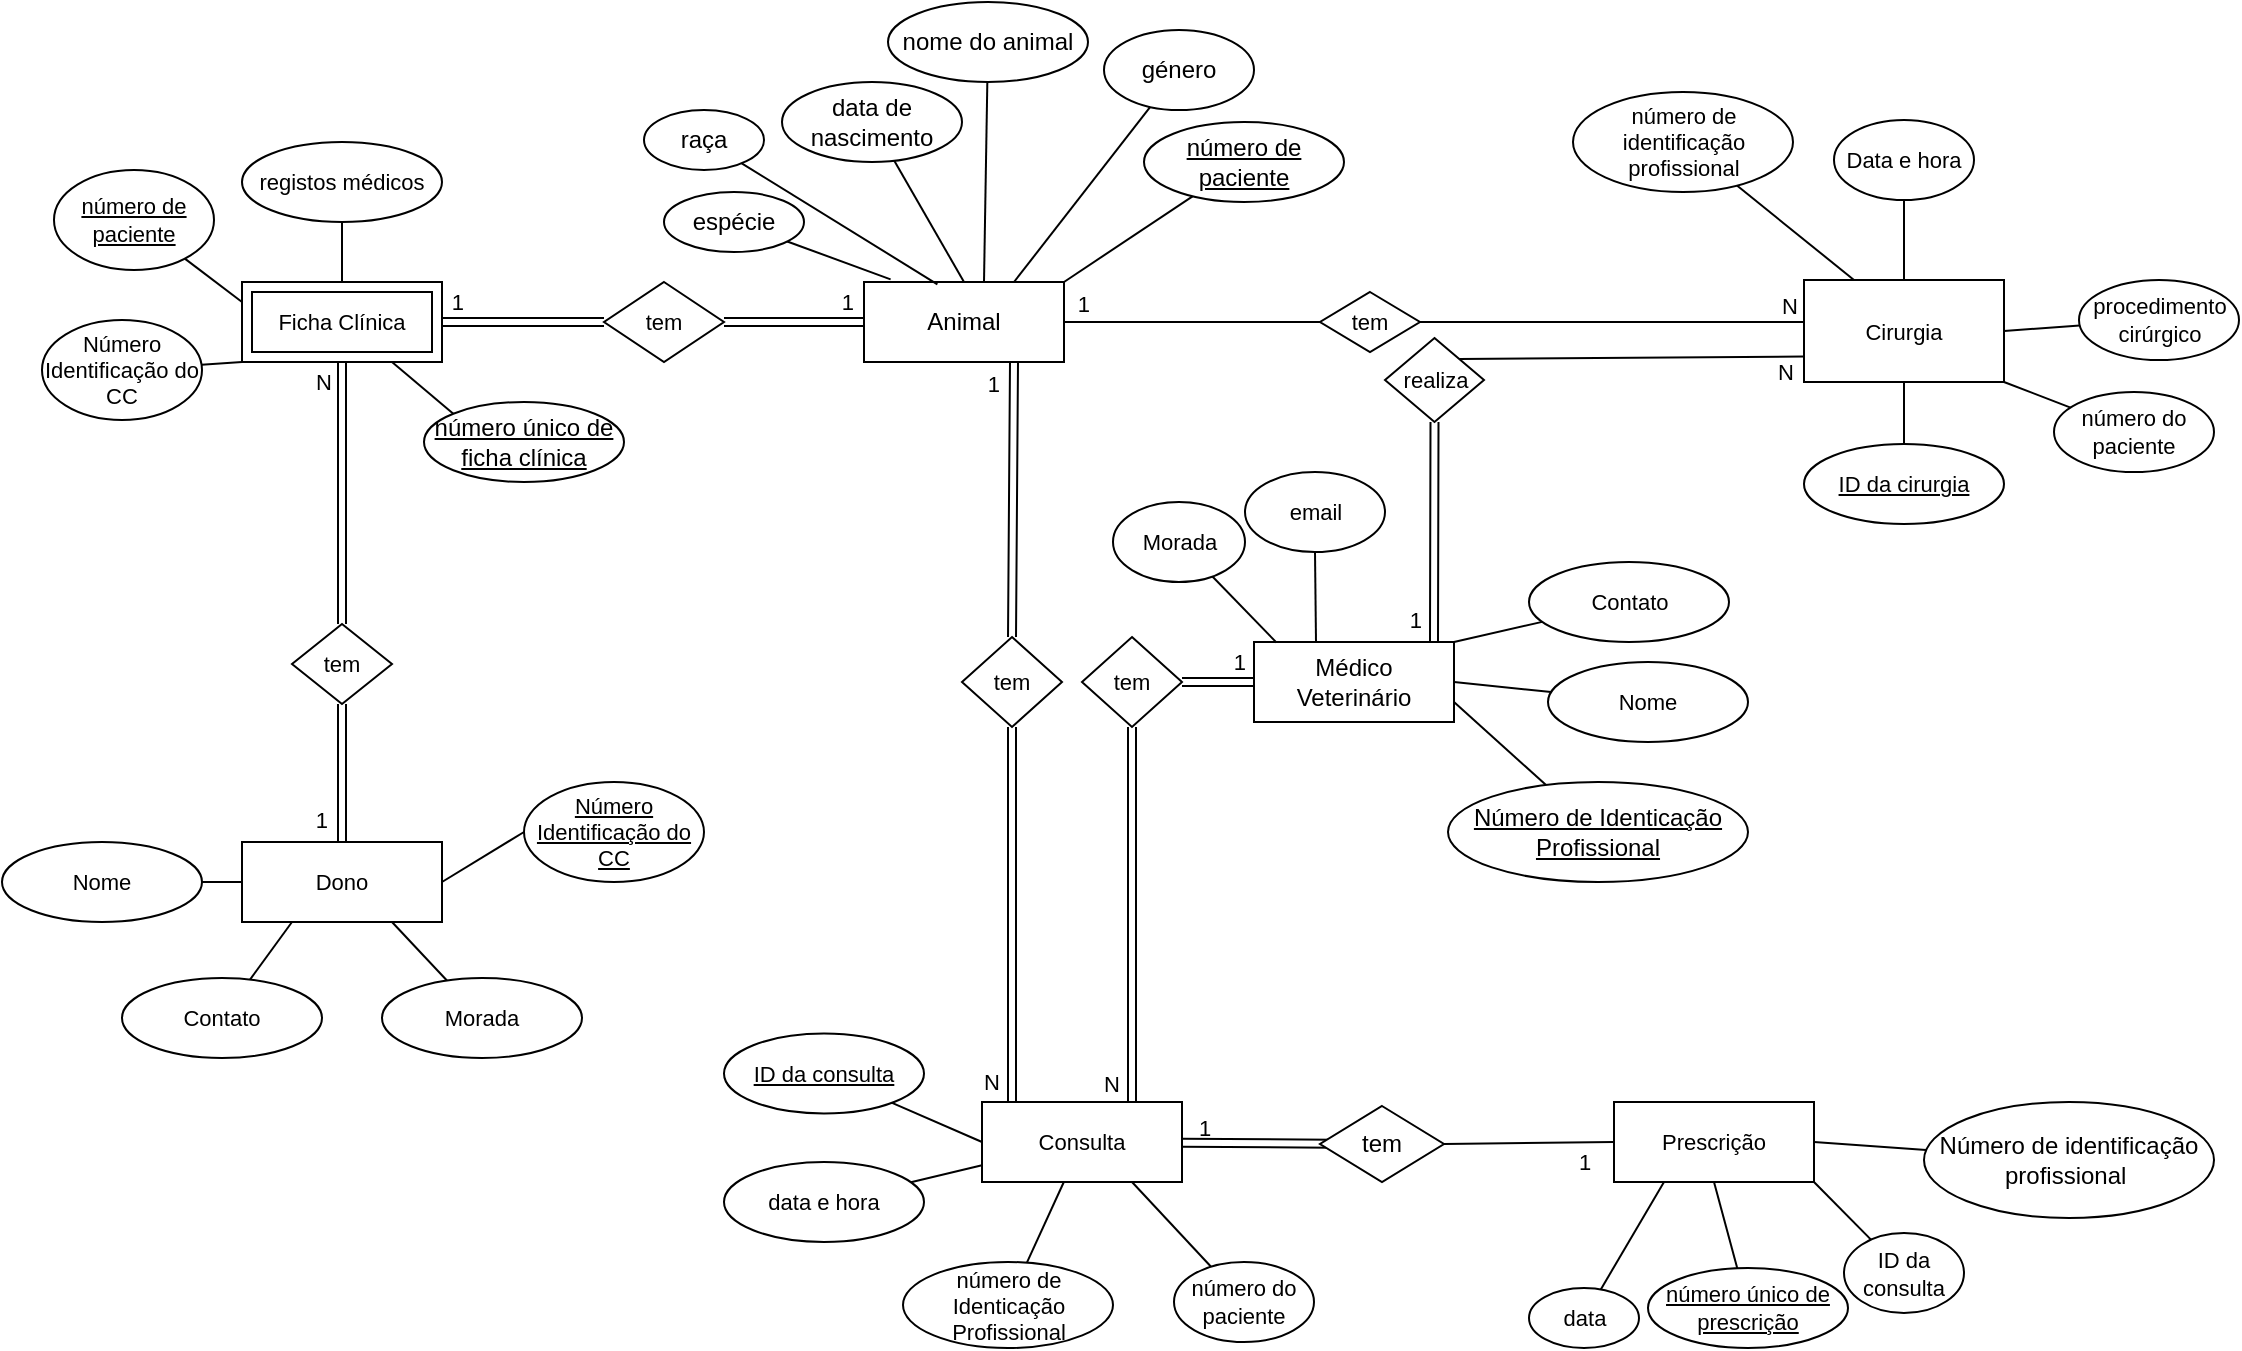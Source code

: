 <mxfile version="21.2.1" type="device" pages="2">
  <diagram name="Page-1" id="ge80NNoV6PoxIQlX4A45">
    <mxGraphModel dx="1972" dy="748" grid="1" gridSize="10" guides="1" tooltips="1" connect="1" arrows="1" fold="1" page="1" pageScale="1" pageWidth="850" pageHeight="1100" math="0" shadow="0">
      <root>
        <mxCell id="0" />
        <mxCell id="1" parent="0" />
        <mxCell id="FidjuhQmROle2Qf061Uu-1" value="Animal" style="whiteSpace=wrap;html=1;align=center;" parent="1" vertex="1">
          <mxGeometry x="250" y="400" width="100" height="40" as="geometry" />
        </mxCell>
        <mxCell id="FidjuhQmROle2Qf061Uu-16" style="edgeStyle=none;shape=connector;rounded=0;orthogonalLoop=1;jettySize=auto;html=1;entryX=0.367;entryY=0.029;entryDx=0;entryDy=0;labelBackgroundColor=default;strokeColor=default;fontFamily=Helvetica;fontSize=11;fontColor=default;endArrow=none;entryPerimeter=0;" parent="1" source="FidjuhQmROle2Qf061Uu-3" target="FidjuhQmROle2Qf061Uu-1" edge="1">
          <mxGeometry relative="1" as="geometry" />
        </mxCell>
        <mxCell id="FidjuhQmROle2Qf061Uu-3" value="raça" style="ellipse;whiteSpace=wrap;html=1;align=center;" parent="1" vertex="1">
          <mxGeometry x="140" y="314" width="60" height="30" as="geometry" />
        </mxCell>
        <mxCell id="FidjuhQmROle2Qf061Uu-17" style="edgeStyle=none;shape=connector;rounded=0;orthogonalLoop=1;jettySize=auto;html=1;entryX=0.5;entryY=0;entryDx=0;entryDy=0;labelBackgroundColor=default;strokeColor=default;fontFamily=Helvetica;fontSize=11;fontColor=default;endArrow=none;" parent="1" source="FidjuhQmROle2Qf061Uu-4" target="FidjuhQmROle2Qf061Uu-1" edge="1">
          <mxGeometry relative="1" as="geometry" />
        </mxCell>
        <mxCell id="FidjuhQmROle2Qf061Uu-4" value="data de nascimento" style="ellipse;whiteSpace=wrap;html=1;align=center;" parent="1" vertex="1">
          <mxGeometry x="209" y="300" width="90" height="40" as="geometry" />
        </mxCell>
        <mxCell id="FidjuhQmROle2Qf061Uu-18" style="edgeStyle=none;shape=connector;rounded=0;orthogonalLoop=1;jettySize=auto;html=1;labelBackgroundColor=default;strokeColor=default;fontFamily=Helvetica;fontSize=11;fontColor=default;endArrow=none;" parent="1" source="FidjuhQmROle2Qf061Uu-5" edge="1">
          <mxGeometry relative="1" as="geometry">
            <mxPoint x="310" y="400" as="targetPoint" />
          </mxGeometry>
        </mxCell>
        <mxCell id="FidjuhQmROle2Qf061Uu-5" value="nome do animal" style="ellipse;whiteSpace=wrap;html=1;align=center;" parent="1" vertex="1">
          <mxGeometry x="262" y="260" width="100" height="40" as="geometry" />
        </mxCell>
        <mxCell id="FidjuhQmROle2Qf061Uu-19" style="edgeStyle=none;shape=connector;rounded=0;orthogonalLoop=1;jettySize=auto;html=1;entryX=0.75;entryY=0;entryDx=0;entryDy=0;labelBackgroundColor=default;strokeColor=default;fontFamily=Helvetica;fontSize=11;fontColor=default;endArrow=none;" parent="1" source="FidjuhQmROle2Qf061Uu-6" target="FidjuhQmROle2Qf061Uu-1" edge="1">
          <mxGeometry relative="1" as="geometry" />
        </mxCell>
        <mxCell id="FidjuhQmROle2Qf061Uu-6" value="género" style="ellipse;whiteSpace=wrap;html=1;align=center;" parent="1" vertex="1">
          <mxGeometry x="370" y="274" width="75" height="40" as="geometry" />
        </mxCell>
        <mxCell id="FidjuhQmROle2Qf061Uu-20" style="edgeStyle=none;shape=connector;rounded=0;orthogonalLoop=1;jettySize=auto;html=1;entryX=1;entryY=0;entryDx=0;entryDy=0;labelBackgroundColor=default;strokeColor=default;fontFamily=Helvetica;fontSize=11;fontColor=default;endArrow=none;" parent="1" source="FidjuhQmROle2Qf061Uu-12" target="FidjuhQmROle2Qf061Uu-1" edge="1">
          <mxGeometry relative="1" as="geometry" />
        </mxCell>
        <mxCell id="FidjuhQmROle2Qf061Uu-12" value="número de paciente" style="ellipse;whiteSpace=wrap;html=1;align=center;fontStyle=4;" parent="1" vertex="1">
          <mxGeometry x="390" y="320" width="100" height="40" as="geometry" />
        </mxCell>
        <mxCell id="FidjuhQmROle2Qf061Uu-15" style="edgeStyle=none;shape=connector;rounded=0;orthogonalLoop=1;jettySize=auto;html=1;entryX=0.133;entryY=-0.033;entryDx=0;entryDy=0;labelBackgroundColor=default;strokeColor=default;fontFamily=Helvetica;fontSize=11;fontColor=default;endArrow=none;entryPerimeter=0;" parent="1" source="FidjuhQmROle2Qf061Uu-13" target="FidjuhQmROle2Qf061Uu-1" edge="1">
          <mxGeometry relative="1" as="geometry" />
        </mxCell>
        <mxCell id="FidjuhQmROle2Qf061Uu-13" value="espécie" style="ellipse;whiteSpace=wrap;html=1;align=center;" parent="1" vertex="1">
          <mxGeometry x="150" y="355" width="70" height="30" as="geometry" />
        </mxCell>
        <mxCell id="FidjuhQmROle2Qf061Uu-45" style="edgeStyle=none;shape=connector;rounded=0;orthogonalLoop=1;jettySize=auto;html=1;entryX=0;entryY=0.5;entryDx=0;entryDy=0;labelBackgroundColor=default;strokeColor=default;fontFamily=Helvetica;fontSize=11;fontColor=default;endArrow=none;exitX=1;exitY=0.5;exitDx=0;exitDy=0;" parent="1" source="FidjuhQmROle2Qf061Uu-37" target="FidjuhQmROle2Qf061Uu-44" edge="1">
          <mxGeometry relative="1" as="geometry">
            <mxPoint x="57" y="700" as="targetPoint" />
          </mxGeometry>
        </mxCell>
        <mxCell id="FidjuhQmROle2Qf061Uu-52" value="" style="edgeStyle=none;shape=connector;rounded=0;orthogonalLoop=1;jettySize=auto;html=1;labelBackgroundColor=default;strokeColor=default;fontFamily=Helvetica;fontSize=11;fontColor=default;endArrow=none;" parent="1" source="FidjuhQmROle2Qf061Uu-37" target="FidjuhQmROle2Qf061Uu-48" edge="1">
          <mxGeometry relative="1" as="geometry" />
        </mxCell>
        <mxCell id="FidjuhQmROle2Qf061Uu-37" value="Dono" style="whiteSpace=wrap;html=1;align=center;fontFamily=Helvetica;fontSize=11;fontColor=default;" parent="1" vertex="1">
          <mxGeometry x="-61" y="680" width="100" height="40" as="geometry" />
        </mxCell>
        <mxCell id="FidjuhQmROle2Qf061Uu-44" value="Número Identificação do CC" style="ellipse;whiteSpace=wrap;html=1;align=center;fontStyle=4;fontFamily=Helvetica;fontSize=11;fontColor=default;" parent="1" vertex="1">
          <mxGeometry x="80" y="650" width="90" height="50" as="geometry" />
        </mxCell>
        <mxCell id="FidjuhQmROle2Qf061Uu-50" style="edgeStyle=none;shape=connector;rounded=0;orthogonalLoop=1;jettySize=auto;html=1;entryX=0.75;entryY=1;entryDx=0;entryDy=0;labelBackgroundColor=default;strokeColor=default;fontFamily=Helvetica;fontSize=11;fontColor=default;endArrow=none;" parent="1" source="FidjuhQmROle2Qf061Uu-46" target="FidjuhQmROle2Qf061Uu-37" edge="1">
          <mxGeometry relative="1" as="geometry" />
        </mxCell>
        <mxCell id="FidjuhQmROle2Qf061Uu-46" value="Morada" style="ellipse;whiteSpace=wrap;html=1;align=center;fontFamily=Helvetica;fontSize=11;fontColor=default;" parent="1" vertex="1">
          <mxGeometry x="9" y="748" width="100" height="40" as="geometry" />
        </mxCell>
        <mxCell id="FidjuhQmROle2Qf061Uu-49" style="edgeStyle=none;shape=connector;rounded=0;orthogonalLoop=1;jettySize=auto;html=1;entryX=0.25;entryY=1;entryDx=0;entryDy=0;labelBackgroundColor=default;strokeColor=default;fontFamily=Helvetica;fontSize=11;fontColor=default;endArrow=none;" parent="1" source="FidjuhQmROle2Qf061Uu-47" target="FidjuhQmROle2Qf061Uu-37" edge="1">
          <mxGeometry relative="1" as="geometry" />
        </mxCell>
        <mxCell id="FidjuhQmROle2Qf061Uu-47" value="Contato" style="ellipse;whiteSpace=wrap;html=1;align=center;fontFamily=Helvetica;fontSize=11;fontColor=default;" parent="1" vertex="1">
          <mxGeometry x="-121" y="748" width="100" height="40" as="geometry" />
        </mxCell>
        <mxCell id="FidjuhQmROle2Qf061Uu-51" style="edgeStyle=none;shape=connector;rounded=0;orthogonalLoop=1;jettySize=auto;html=1;labelBackgroundColor=default;strokeColor=default;fontFamily=Helvetica;fontSize=11;fontColor=default;endArrow=none;entryX=0;entryY=0.5;entryDx=0;entryDy=0;" parent="1" source="FidjuhQmROle2Qf061Uu-48" target="FidjuhQmROle2Qf061Uu-37" edge="1">
          <mxGeometry relative="1" as="geometry">
            <mxPoint x="-61" y="700" as="targetPoint" />
          </mxGeometry>
        </mxCell>
        <mxCell id="FidjuhQmROle2Qf061Uu-48" value="Nome" style="ellipse;whiteSpace=wrap;html=1;align=center;fontFamily=Helvetica;fontSize=11;fontColor=default;" parent="1" vertex="1">
          <mxGeometry x="-181" y="680" width="100" height="40" as="geometry" />
        </mxCell>
        <mxCell id="FidjuhQmROle2Qf061Uu-55" style="edgeStyle=none;shape=connector;rounded=0;orthogonalLoop=1;jettySize=auto;html=1;labelBackgroundColor=default;strokeColor=default;fontFamily=Helvetica;fontSize=11;fontColor=default;endArrow=none;entryX=0;entryY=0.25;entryDx=0;entryDy=0;" parent="1" source="FidjuhQmROle2Qf061Uu-54" target="FidjuhQmROle2Qf061Uu-64" edge="1">
          <mxGeometry relative="1" as="geometry">
            <mxPoint x="-63" y="408" as="targetPoint" />
          </mxGeometry>
        </mxCell>
        <mxCell id="FidjuhQmROle2Qf061Uu-54" value="número de paciente" style="ellipse;whiteSpace=wrap;html=1;align=center;fontStyle=4;fontFamily=Helvetica;fontSize=11;fontColor=default;" parent="1" vertex="1">
          <mxGeometry x="-155" y="344" width="80" height="50" as="geometry" />
        </mxCell>
        <mxCell id="FidjuhQmROle2Qf061Uu-63" style="edgeStyle=none;shape=connector;rounded=0;orthogonalLoop=1;jettySize=auto;html=1;entryX=0.5;entryY=0;entryDx=0;entryDy=0;labelBackgroundColor=default;strokeColor=default;fontFamily=Helvetica;fontSize=11;fontColor=default;endArrow=none;" parent="1" source="FidjuhQmROle2Qf061Uu-62" edge="1">
          <mxGeometry relative="1" as="geometry">
            <mxPoint x="-11" y="400" as="targetPoint" />
          </mxGeometry>
        </mxCell>
        <mxCell id="FidjuhQmROle2Qf061Uu-62" value="registos médicos" style="ellipse;whiteSpace=wrap;html=1;align=center;fontFamily=Helvetica;fontSize=11;fontColor=default;" parent="1" vertex="1">
          <mxGeometry x="-61" y="330" width="100" height="40" as="geometry" />
        </mxCell>
        <mxCell id="FidjuhQmROle2Qf061Uu-64" value="Ficha Clínica" style="shape=ext;margin=3;double=1;whiteSpace=wrap;html=1;align=center;fontFamily=Helvetica;fontSize=11;fontColor=default;" parent="1" vertex="1">
          <mxGeometry x="-61" y="400" width="100" height="40" as="geometry" />
        </mxCell>
        <mxCell id="FidjuhQmROle2Qf061Uu-67" style="edgeStyle=none;shape=connector;rounded=0;orthogonalLoop=1;jettySize=auto;html=1;entryX=0;entryY=1;entryDx=0;entryDy=0;labelBackgroundColor=default;strokeColor=default;fontFamily=Helvetica;fontSize=11;fontColor=default;endArrow=none;" parent="1" source="FidjuhQmROle2Qf061Uu-66" target="FidjuhQmROle2Qf061Uu-64" edge="1">
          <mxGeometry relative="1" as="geometry" />
        </mxCell>
        <mxCell id="FidjuhQmROle2Qf061Uu-66" value="Número Identificação do CC" style="ellipse;whiteSpace=wrap;html=1;align=center;fontFamily=Helvetica;fontSize=11;fontColor=default;" parent="1" vertex="1">
          <mxGeometry x="-161" y="419" width="80" height="50" as="geometry" />
        </mxCell>
        <mxCell id="IPbYQr8HQ4EOVnetabS6-1" value="Médico Veterinário" style="whiteSpace=wrap;html=1;align=center;" parent="1" vertex="1">
          <mxGeometry x="445" y="580" width="100" height="40" as="geometry" />
        </mxCell>
        <mxCell id="IPbYQr8HQ4EOVnetabS6-5" style="edgeStyle=none;shape=connector;rounded=0;orthogonalLoop=1;jettySize=auto;html=1;entryX=1;entryY=0.75;entryDx=0;entryDy=0;labelBackgroundColor=default;strokeColor=default;fontFamily=Helvetica;fontSize=11;fontColor=default;endArrow=none;" parent="1" source="IPbYQr8HQ4EOVnetabS6-3" target="IPbYQr8HQ4EOVnetabS6-1" edge="1">
          <mxGeometry relative="1" as="geometry" />
        </mxCell>
        <mxCell id="IPbYQr8HQ4EOVnetabS6-3" value="Número de Identicação Profissional&lt;span id=&quot;docs-internal-guid-40db5696-7fff-3339-e0db-c675312fc604&quot;&gt;&lt;/span&gt;" style="ellipse;whiteSpace=wrap;html=1;align=center;fontStyle=4;" parent="1" vertex="1">
          <mxGeometry x="542" y="650" width="150" height="50" as="geometry" />
        </mxCell>
        <mxCell id="IPbYQr8HQ4EOVnetabS6-12" style="edgeStyle=none;shape=connector;rounded=0;orthogonalLoop=1;jettySize=auto;html=1;entryX=1;entryY=0.5;entryDx=0;entryDy=0;labelBackgroundColor=default;strokeColor=default;fontFamily=Helvetica;fontSize=11;fontColor=default;endArrow=none;" parent="1" source="IPbYQr8HQ4EOVnetabS6-6" target="IPbYQr8HQ4EOVnetabS6-1" edge="1">
          <mxGeometry relative="1" as="geometry" />
        </mxCell>
        <mxCell id="IPbYQr8HQ4EOVnetabS6-6" value="Nome" style="ellipse;whiteSpace=wrap;html=1;align=center;fontFamily=Helvetica;fontSize=11;fontColor=default;" parent="1" vertex="1">
          <mxGeometry x="592" y="590" width="100" height="40" as="geometry" />
        </mxCell>
        <mxCell id="IPbYQr8HQ4EOVnetabS6-15" style="edgeStyle=none;shape=connector;rounded=0;orthogonalLoop=1;jettySize=auto;html=1;entryX=0.113;entryY=0.008;entryDx=0;entryDy=0;labelBackgroundColor=default;strokeColor=default;fontFamily=Helvetica;fontSize=11;fontColor=default;endArrow=none;entryPerimeter=0;" parent="1" source="IPbYQr8HQ4EOVnetabS6-8" target="IPbYQr8HQ4EOVnetabS6-1" edge="1">
          <mxGeometry relative="1" as="geometry" />
        </mxCell>
        <mxCell id="IPbYQr8HQ4EOVnetabS6-8" value="Morada" style="ellipse;whiteSpace=wrap;html=1;align=center;fontFamily=Helvetica;fontSize=11;fontColor=default;" parent="1" vertex="1">
          <mxGeometry x="374.5" y="510" width="66" height="40" as="geometry" />
        </mxCell>
        <mxCell id="IPbYQr8HQ4EOVnetabS6-14" style="edgeStyle=none;shape=connector;rounded=0;orthogonalLoop=1;jettySize=auto;html=1;labelBackgroundColor=default;strokeColor=default;fontFamily=Helvetica;fontSize=11;fontColor=default;endArrow=none;exitX=0.5;exitY=1;exitDx=0;exitDy=0;" parent="1" source="IPbYQr8HQ4EOVnetabS6-9" edge="1">
          <mxGeometry relative="1" as="geometry">
            <mxPoint x="476" y="580" as="targetPoint" />
          </mxGeometry>
        </mxCell>
        <mxCell id="IPbYQr8HQ4EOVnetabS6-9" value="email" style="ellipse;whiteSpace=wrap;html=1;align=center;fontFamily=Helvetica;fontSize=11;fontColor=default;" parent="1" vertex="1">
          <mxGeometry x="440.5" y="495" width="70" height="40" as="geometry" />
        </mxCell>
        <mxCell id="IPbYQr8HQ4EOVnetabS6-13" style="edgeStyle=none;shape=connector;rounded=0;orthogonalLoop=1;jettySize=auto;html=1;entryX=1;entryY=0;entryDx=0;entryDy=0;labelBackgroundColor=default;strokeColor=default;fontFamily=Helvetica;fontSize=11;fontColor=default;endArrow=none;" parent="1" source="IPbYQr8HQ4EOVnetabS6-10" target="IPbYQr8HQ4EOVnetabS6-1" edge="1">
          <mxGeometry relative="1" as="geometry" />
        </mxCell>
        <mxCell id="IPbYQr8HQ4EOVnetabS6-10" value="Contato" style="ellipse;whiteSpace=wrap;html=1;align=center;fontFamily=Helvetica;fontSize=11;fontColor=default;" parent="1" vertex="1">
          <mxGeometry x="582.5" y="540" width="100" height="40" as="geometry" />
        </mxCell>
        <mxCell id="YAYYjtM5hfzbb1nTp-d6-2" style="rounded=0;orthogonalLoop=1;jettySize=auto;html=1;endArrow=none;endFill=0;shape=link;" edge="1" parent="1" source="IPbYQr8HQ4EOVnetabS6-17">
          <mxGeometry relative="1" as="geometry">
            <mxPoint x="500" y="831" as="targetPoint" />
          </mxGeometry>
        </mxCell>
        <mxCell id="IPbYQr8HQ4EOVnetabS6-17" value="Consulta" style="whiteSpace=wrap;html=1;align=center;fontFamily=Helvetica;fontSize=11;fontColor=default;" parent="1" vertex="1">
          <mxGeometry x="309" y="810" width="100" height="40" as="geometry" />
        </mxCell>
        <mxCell id="IPbYQr8HQ4EOVnetabS6-19" style="edgeStyle=none;shape=connector;rounded=0;orthogonalLoop=1;jettySize=auto;html=1;labelBackgroundColor=default;strokeColor=default;fontFamily=Helvetica;fontSize=11;fontColor=default;endArrow=none;" parent="1" source="IPbYQr8HQ4EOVnetabS6-18" target="IPbYQr8HQ4EOVnetabS6-17" edge="1">
          <mxGeometry relative="1" as="geometry" />
        </mxCell>
        <mxCell id="IPbYQr8HQ4EOVnetabS6-18" value="data e hora" style="ellipse;whiteSpace=wrap;html=1;align=center;fontFamily=Helvetica;fontSize=11;fontColor=default;" parent="1" vertex="1">
          <mxGeometry x="180" y="840" width="100" height="40" as="geometry" />
        </mxCell>
        <mxCell id="IPbYQr8HQ4EOVnetabS6-21" style="edgeStyle=none;shape=connector;rounded=0;orthogonalLoop=1;jettySize=auto;html=1;labelBackgroundColor=default;strokeColor=default;fontFamily=Helvetica;fontSize=11;fontColor=default;endArrow=none;" parent="1" source="IPbYQr8HQ4EOVnetabS6-20" target="IPbYQr8HQ4EOVnetabS6-17" edge="1">
          <mxGeometry relative="1" as="geometry" />
        </mxCell>
        <mxCell id="IPbYQr8HQ4EOVnetabS6-20" value="número de Identicação Profissional" style="ellipse;whiteSpace=wrap;html=1;align=center;fontFamily=Helvetica;fontSize=11;fontColor=default;" parent="1" vertex="1">
          <mxGeometry x="269.5" y="890" width="105" height="43" as="geometry" />
        </mxCell>
        <mxCell id="IPbYQr8HQ4EOVnetabS6-23" style="edgeStyle=none;shape=connector;rounded=0;orthogonalLoop=1;jettySize=auto;html=1;entryX=0;entryY=0.5;entryDx=0;entryDy=0;labelBackgroundColor=default;strokeColor=default;fontFamily=Helvetica;fontSize=11;fontColor=default;endArrow=none;" parent="1" source="IPbYQr8HQ4EOVnetabS6-22" target="IPbYQr8HQ4EOVnetabS6-17" edge="1">
          <mxGeometry relative="1" as="geometry" />
        </mxCell>
        <mxCell id="IPbYQr8HQ4EOVnetabS6-22" value="ID da consulta" style="ellipse;whiteSpace=wrap;html=1;align=center;fontStyle=4;fontFamily=Helvetica;fontSize=11;fontColor=default;" parent="1" vertex="1">
          <mxGeometry x="180" y="775.75" width="100" height="40" as="geometry" />
        </mxCell>
        <mxCell id="IPbYQr8HQ4EOVnetabS6-25" style="edgeStyle=none;shape=connector;rounded=0;orthogonalLoop=1;jettySize=auto;html=1;entryX=0.75;entryY=1;entryDx=0;entryDy=0;labelBackgroundColor=default;strokeColor=default;fontFamily=Helvetica;fontSize=11;fontColor=default;endArrow=none;" parent="1" source="IPbYQr8HQ4EOVnetabS6-24" target="IPbYQr8HQ4EOVnetabS6-17" edge="1">
          <mxGeometry relative="1" as="geometry" />
        </mxCell>
        <mxCell id="IPbYQr8HQ4EOVnetabS6-24" value="número do paciente" style="ellipse;whiteSpace=wrap;html=1;align=center;fontFamily=Helvetica;fontSize=11;fontColor=default;" parent="1" vertex="1">
          <mxGeometry x="405" y="890" width="70" height="40" as="geometry" />
        </mxCell>
        <mxCell id="IPbYQr8HQ4EOVnetabS6-26" value="Prescrição" style="whiteSpace=wrap;html=1;align=center;fontFamily=Helvetica;fontSize=11;fontColor=default;" parent="1" vertex="1">
          <mxGeometry x="625" y="810" width="100" height="40" as="geometry" />
        </mxCell>
        <mxCell id="IPbYQr8HQ4EOVnetabS6-28" style="edgeStyle=none;shape=connector;rounded=0;orthogonalLoop=1;jettySize=auto;html=1;entryX=0.5;entryY=1;entryDx=0;entryDy=0;labelBackgroundColor=default;strokeColor=default;fontFamily=Helvetica;fontSize=11;fontColor=default;endArrow=none;" parent="1" source="IPbYQr8HQ4EOVnetabS6-27" target="IPbYQr8HQ4EOVnetabS6-26" edge="1">
          <mxGeometry relative="1" as="geometry" />
        </mxCell>
        <mxCell id="IPbYQr8HQ4EOVnetabS6-27" value="número único de prescrição" style="ellipse;whiteSpace=wrap;html=1;align=center;fontStyle=4;fontFamily=Helvetica;fontSize=11;fontColor=default;" parent="1" vertex="1">
          <mxGeometry x="642" y="893" width="100" height="40" as="geometry" />
        </mxCell>
        <mxCell id="IPbYQr8HQ4EOVnetabS6-30" style="edgeStyle=none;shape=connector;rounded=0;orthogonalLoop=1;jettySize=auto;html=1;entryX=0.25;entryY=1;entryDx=0;entryDy=0;labelBackgroundColor=default;strokeColor=default;fontFamily=Helvetica;fontSize=11;fontColor=default;endArrow=none;" parent="1" source="IPbYQr8HQ4EOVnetabS6-29" target="IPbYQr8HQ4EOVnetabS6-26" edge="1">
          <mxGeometry relative="1" as="geometry" />
        </mxCell>
        <mxCell id="IPbYQr8HQ4EOVnetabS6-29" value="data" style="ellipse;whiteSpace=wrap;html=1;align=center;fontFamily=Helvetica;fontSize=11;fontColor=default;" parent="1" vertex="1">
          <mxGeometry x="582.5" y="903" width="55" height="30" as="geometry" />
        </mxCell>
        <mxCell id="IPbYQr8HQ4EOVnetabS6-39" style="edgeStyle=none;shape=connector;rounded=0;orthogonalLoop=1;jettySize=auto;html=1;entryX=1;entryY=1;entryDx=0;entryDy=0;labelBackgroundColor=default;strokeColor=default;fontFamily=Helvetica;fontSize=11;fontColor=default;endArrow=none;" parent="1" source="IPbYQr8HQ4EOVnetabS6-38" target="IPbYQr8HQ4EOVnetabS6-26" edge="1">
          <mxGeometry relative="1" as="geometry" />
        </mxCell>
        <mxCell id="IPbYQr8HQ4EOVnetabS6-38" value="ID da consulta" style="ellipse;whiteSpace=wrap;html=1;align=center;fontFamily=Helvetica;fontSize=11;fontColor=default;" parent="1" vertex="1">
          <mxGeometry x="740" y="875.5" width="60" height="40" as="geometry" />
        </mxCell>
        <mxCell id="IPbYQr8HQ4EOVnetabS6-41" value="Cirurgia" style="whiteSpace=wrap;html=1;align=center;fontFamily=Helvetica;fontSize=11;fontColor=default;" parent="1" vertex="1">
          <mxGeometry x="720" y="399" width="100" height="51" as="geometry" />
        </mxCell>
        <mxCell id="IPbYQr8HQ4EOVnetabS6-43" style="edgeStyle=none;shape=connector;rounded=0;orthogonalLoop=1;jettySize=auto;html=1;entryX=0.5;entryY=0;entryDx=0;entryDy=0;labelBackgroundColor=default;strokeColor=default;fontFamily=Helvetica;fontSize=11;fontColor=default;endArrow=none;" parent="1" source="IPbYQr8HQ4EOVnetabS6-42" target="IPbYQr8HQ4EOVnetabS6-41" edge="1">
          <mxGeometry relative="1" as="geometry" />
        </mxCell>
        <mxCell id="IPbYQr8HQ4EOVnetabS6-42" value="Data e hora" style="ellipse;whiteSpace=wrap;html=1;align=center;fontFamily=Helvetica;fontSize=11;fontColor=default;" parent="1" vertex="1">
          <mxGeometry x="735" y="319" width="70" height="40" as="geometry" />
        </mxCell>
        <mxCell id="IPbYQr8HQ4EOVnetabS6-47" style="edgeStyle=none;shape=connector;rounded=0;orthogonalLoop=1;jettySize=auto;html=1;entryX=0.5;entryY=1;entryDx=0;entryDy=0;labelBackgroundColor=default;strokeColor=default;fontFamily=Helvetica;fontSize=11;fontColor=default;endArrow=none;" parent="1" source="IPbYQr8HQ4EOVnetabS6-46" target="IPbYQr8HQ4EOVnetabS6-41" edge="1">
          <mxGeometry relative="1" as="geometry" />
        </mxCell>
        <mxCell id="IPbYQr8HQ4EOVnetabS6-46" value="ID da cirurgia" style="ellipse;whiteSpace=wrap;html=1;align=center;fontStyle=4;fontFamily=Helvetica;fontSize=11;fontColor=default;" parent="1" vertex="1">
          <mxGeometry x="720" y="481" width="100" height="40" as="geometry" />
        </mxCell>
        <mxCell id="IPbYQr8HQ4EOVnetabS6-49" style="edgeStyle=none;shape=connector;rounded=0;orthogonalLoop=1;jettySize=auto;html=1;entryX=1;entryY=1;entryDx=0;entryDy=0;labelBackgroundColor=default;strokeColor=default;fontFamily=Helvetica;fontSize=11;fontColor=default;endArrow=none;" parent="1" source="IPbYQr8HQ4EOVnetabS6-48" target="IPbYQr8HQ4EOVnetabS6-41" edge="1">
          <mxGeometry relative="1" as="geometry" />
        </mxCell>
        <mxCell id="IPbYQr8HQ4EOVnetabS6-48" value="número do paciente" style="ellipse;whiteSpace=wrap;html=1;align=center;fontFamily=Helvetica;fontSize=11;fontColor=default;" parent="1" vertex="1">
          <mxGeometry x="845" y="455" width="80" height="40" as="geometry" />
        </mxCell>
        <mxCell id="IPbYQr8HQ4EOVnetabS6-51" style="edgeStyle=none;shape=connector;rounded=0;orthogonalLoop=1;jettySize=auto;html=1;entryX=1;entryY=0.5;entryDx=0;entryDy=0;labelBackgroundColor=default;strokeColor=default;fontFamily=Helvetica;fontSize=11;fontColor=default;endArrow=none;" parent="1" source="IPbYQr8HQ4EOVnetabS6-50" target="IPbYQr8HQ4EOVnetabS6-41" edge="1">
          <mxGeometry relative="1" as="geometry" />
        </mxCell>
        <mxCell id="IPbYQr8HQ4EOVnetabS6-50" value="procedimento cirúrgico" style="ellipse;whiteSpace=wrap;html=1;align=center;fontFamily=Helvetica;fontSize=11;fontColor=default;" parent="1" vertex="1">
          <mxGeometry x="857.5" y="399" width="80" height="40" as="geometry" />
        </mxCell>
        <mxCell id="IPbYQr8HQ4EOVnetabS6-52" value="tem" style="shape=rhombus;perimeter=rhombusPerimeter;whiteSpace=wrap;html=1;align=center;fontFamily=Helvetica;fontSize=11;fontColor=default;" parent="1" vertex="1">
          <mxGeometry x="120" y="400" width="60" height="40" as="geometry" />
        </mxCell>
        <mxCell id="IPbYQr8HQ4EOVnetabS6-53" value="" style="shape=link;html=1;rounded=0;labelBackgroundColor=default;strokeColor=default;fontFamily=Helvetica;fontSize=11;fontColor=default;endArrow=none;entryX=0;entryY=0.5;entryDx=0;entryDy=0;exitX=1;exitY=0.5;exitDx=0;exitDy=0;" parent="1" source="IPbYQr8HQ4EOVnetabS6-52" target="FidjuhQmROle2Qf061Uu-1" edge="1">
          <mxGeometry relative="1" as="geometry">
            <mxPoint x="105" y="519.66" as="sourcePoint" />
            <mxPoint x="265" y="519.66" as="targetPoint" />
          </mxGeometry>
        </mxCell>
        <mxCell id="IPbYQr8HQ4EOVnetabS6-54" value="1" style="resizable=0;html=1;whiteSpace=wrap;align=right;verticalAlign=bottom;fontFamily=Helvetica;fontSize=11;fontColor=default;" parent="IPbYQr8HQ4EOVnetabS6-53" connectable="0" vertex="1">
          <mxGeometry x="1" relative="1" as="geometry">
            <mxPoint x="-4" y="-2" as="offset" />
          </mxGeometry>
        </mxCell>
        <mxCell id="IPbYQr8HQ4EOVnetabS6-55" value="" style="shape=link;html=1;rounded=0;labelBackgroundColor=default;strokeColor=default;fontFamily=Helvetica;fontSize=11;fontColor=default;endArrow=none;entryX=1;entryY=0.5;entryDx=0;entryDy=0;exitX=0;exitY=0.5;exitDx=0;exitDy=0;" parent="1" source="IPbYQr8HQ4EOVnetabS6-52" target="FidjuhQmROle2Qf061Uu-64" edge="1">
          <mxGeometry relative="1" as="geometry">
            <mxPoint x="30.0" y="420" as="sourcePoint" />
            <mxPoint x="180" y="570" as="targetPoint" />
          </mxGeometry>
        </mxCell>
        <mxCell id="IPbYQr8HQ4EOVnetabS6-56" value="1" style="resizable=0;html=1;whiteSpace=wrap;align=right;verticalAlign=bottom;fontFamily=Helvetica;fontSize=11;fontColor=default;" parent="IPbYQr8HQ4EOVnetabS6-55" connectable="0" vertex="1">
          <mxGeometry x="1" relative="1" as="geometry">
            <mxPoint x="12" y="-2" as="offset" />
          </mxGeometry>
        </mxCell>
        <mxCell id="IPbYQr8HQ4EOVnetabS6-58" value="tem" style="shape=rhombus;perimeter=rhombusPerimeter;whiteSpace=wrap;html=1;align=center;fontFamily=Helvetica;fontSize=11;fontColor=default;" parent="1" vertex="1">
          <mxGeometry x="-36" y="571" width="50" height="40" as="geometry" />
        </mxCell>
        <mxCell id="IPbYQr8HQ4EOVnetabS6-61" value="" style="shape=link;html=1;rounded=0;labelBackgroundColor=default;strokeColor=default;fontFamily=Helvetica;fontSize=11;fontColor=default;endArrow=none;entryX=0.5;entryY=1;entryDx=0;entryDy=0;exitX=0.5;exitY=0;exitDx=0;exitDy=0;" parent="1" source="IPbYQr8HQ4EOVnetabS6-58" target="FidjuhQmROle2Qf061Uu-64" edge="1">
          <mxGeometry relative="1" as="geometry">
            <mxPoint x="-95" y="670" as="sourcePoint" />
            <mxPoint x="65" y="670" as="targetPoint" />
          </mxGeometry>
        </mxCell>
        <mxCell id="IPbYQr8HQ4EOVnetabS6-62" value="N" style="resizable=0;html=1;whiteSpace=wrap;align=right;verticalAlign=bottom;fontFamily=Helvetica;fontSize=11;fontColor=default;" parent="IPbYQr8HQ4EOVnetabS6-61" connectable="0" vertex="1">
          <mxGeometry x="1" relative="1" as="geometry">
            <mxPoint x="-4" y="18" as="offset" />
          </mxGeometry>
        </mxCell>
        <mxCell id="IPbYQr8HQ4EOVnetabS6-63" value="tem" style="shape=rhombus;perimeter=rhombusPerimeter;whiteSpace=wrap;html=1;align=center;fontFamily=Helvetica;fontSize=11;fontColor=default;" parent="1" vertex="1">
          <mxGeometry x="359" y="577.5" width="50" height="45" as="geometry" />
        </mxCell>
        <mxCell id="IPbYQr8HQ4EOVnetabS6-64" value="" style="shape=link;html=1;rounded=0;labelBackgroundColor=default;strokeColor=default;fontFamily=Helvetica;fontSize=11;fontColor=default;endArrow=none;entryX=0;entryY=0.5;entryDx=0;entryDy=0;exitX=1;exitY=0.5;exitDx=0;exitDy=0;" parent="1" source="IPbYQr8HQ4EOVnetabS6-63" target="IPbYQr8HQ4EOVnetabS6-1" edge="1">
          <mxGeometry relative="1" as="geometry">
            <mxPoint x="390" y="600" as="sourcePoint" />
            <mxPoint x="300" y="610" as="targetPoint" />
          </mxGeometry>
        </mxCell>
        <mxCell id="IPbYQr8HQ4EOVnetabS6-65" value="1" style="resizable=0;html=1;whiteSpace=wrap;align=right;verticalAlign=bottom;fontFamily=Helvetica;fontSize=11;fontColor=default;" parent="IPbYQr8HQ4EOVnetabS6-64" connectable="0" vertex="1">
          <mxGeometry x="1" relative="1" as="geometry">
            <mxPoint x="-3" y="-2" as="offset" />
          </mxGeometry>
        </mxCell>
        <mxCell id="IPbYQr8HQ4EOVnetabS6-66" value="" style="shape=link;html=1;rounded=0;labelBackgroundColor=default;strokeColor=default;fontFamily=Helvetica;fontSize=11;fontColor=default;endArrow=none;entryX=0.75;entryY=0;entryDx=0;entryDy=0;exitX=0.5;exitY=1;exitDx=0;exitDy=0;" parent="1" source="IPbYQr8HQ4EOVnetabS6-63" target="IPbYQr8HQ4EOVnetabS6-17" edge="1">
          <mxGeometry relative="1" as="geometry">
            <mxPoint x="140" y="610" as="sourcePoint" />
            <mxPoint x="300" y="610" as="targetPoint" />
          </mxGeometry>
        </mxCell>
        <mxCell id="IPbYQr8HQ4EOVnetabS6-67" value="N" style="resizable=0;html=1;whiteSpace=wrap;align=right;verticalAlign=bottom;fontFamily=Helvetica;fontSize=11;fontColor=default;" parent="IPbYQr8HQ4EOVnetabS6-66" connectable="0" vertex="1">
          <mxGeometry x="1" relative="1" as="geometry">
            <mxPoint x="-5" y="-1" as="offset" />
          </mxGeometry>
        </mxCell>
        <mxCell id="IPbYQr8HQ4EOVnetabS6-68" value="tem" style="shape=rhombus;perimeter=rhombusPerimeter;whiteSpace=wrap;html=1;align=center;fontFamily=Helvetica;fontSize=11;fontColor=default;" parent="1" vertex="1">
          <mxGeometry x="299" y="577.5" width="50" height="45" as="geometry" />
        </mxCell>
        <mxCell id="IPbYQr8HQ4EOVnetabS6-69" value="" style="shape=link;html=1;rounded=0;labelBackgroundColor=default;strokeColor=default;fontFamily=Helvetica;fontSize=11;fontColor=default;endArrow=none;entryX=0.75;entryY=1;entryDx=0;entryDy=0;exitX=0.5;exitY=0;exitDx=0;exitDy=0;" parent="1" source="IPbYQr8HQ4EOVnetabS6-68" target="FidjuhQmROle2Qf061Uu-1" edge="1">
          <mxGeometry relative="1" as="geometry">
            <mxPoint x="140" y="610" as="sourcePoint" />
            <mxPoint x="300" y="610" as="targetPoint" />
          </mxGeometry>
        </mxCell>
        <mxCell id="IPbYQr8HQ4EOVnetabS6-70" value="1" style="resizable=0;html=1;whiteSpace=wrap;align=right;verticalAlign=bottom;fontFamily=Helvetica;fontSize=11;fontColor=default;" parent="IPbYQr8HQ4EOVnetabS6-69" connectable="0" vertex="1">
          <mxGeometry x="1" relative="1" as="geometry">
            <mxPoint x="-5" y="19" as="offset" />
          </mxGeometry>
        </mxCell>
        <mxCell id="IPbYQr8HQ4EOVnetabS6-71" value="" style="shape=link;html=1;rounded=0;labelBackgroundColor=default;strokeColor=default;fontFamily=Helvetica;fontSize=11;fontColor=default;endArrow=none;entryX=0.5;entryY=0;entryDx=0;entryDy=0;exitX=0.5;exitY=1;exitDx=0;exitDy=0;" parent="1" source="IPbYQr8HQ4EOVnetabS6-58" target="FidjuhQmROle2Qf061Uu-37" edge="1">
          <mxGeometry relative="1" as="geometry">
            <mxPoint x="135" y="610" as="sourcePoint" />
            <mxPoint x="295" y="610" as="targetPoint" />
          </mxGeometry>
        </mxCell>
        <mxCell id="IPbYQr8HQ4EOVnetabS6-72" value="1" style="resizable=0;html=1;whiteSpace=wrap;align=right;verticalAlign=bottom;fontFamily=Helvetica;fontSize=11;fontColor=default;" parent="IPbYQr8HQ4EOVnetabS6-71" connectable="0" vertex="1">
          <mxGeometry x="1" relative="1" as="geometry">
            <mxPoint x="-6" y="-3" as="offset" />
          </mxGeometry>
        </mxCell>
        <mxCell id="IPbYQr8HQ4EOVnetabS6-73" value="" style="shape=link;html=1;rounded=0;labelBackgroundColor=default;strokeColor=default;fontFamily=Helvetica;fontSize=11;fontColor=default;endArrow=none;exitX=0.5;exitY=1;exitDx=0;exitDy=0;" parent="1" source="IPbYQr8HQ4EOVnetabS6-68" edge="1">
          <mxGeometry relative="1" as="geometry">
            <mxPoint x="140" y="610" as="sourcePoint" />
            <mxPoint x="324" y="810" as="targetPoint" />
          </mxGeometry>
        </mxCell>
        <mxCell id="IPbYQr8HQ4EOVnetabS6-74" value="N" style="resizable=0;html=1;whiteSpace=wrap;align=right;verticalAlign=bottom;fontFamily=Helvetica;fontSize=11;fontColor=default;" parent="IPbYQr8HQ4EOVnetabS6-73" connectable="0" vertex="1">
          <mxGeometry x="1" relative="1" as="geometry">
            <mxPoint x="-5" y="-2" as="offset" />
          </mxGeometry>
        </mxCell>
        <mxCell id="IPbYQr8HQ4EOVnetabS6-87" style="edgeStyle=none;shape=connector;rounded=0;orthogonalLoop=1;jettySize=auto;html=1;exitX=1;exitY=0;exitDx=0;exitDy=0;labelBackgroundColor=default;strokeColor=default;fontFamily=Helvetica;fontSize=11;fontColor=default;endArrow=none;" parent="1" edge="1">
          <mxGeometry relative="1" as="geometry">
            <mxPoint x="162.749" y="324.393" as="sourcePoint" />
            <mxPoint x="163.179" y="324.581" as="targetPoint" />
          </mxGeometry>
        </mxCell>
        <mxCell id="IPbYQr8HQ4EOVnetabS6-88" value="" style="endArrow=none;html=1;rounded=0;labelBackgroundColor=default;strokeColor=default;fontFamily=Helvetica;fontSize=11;fontColor=default;shape=connector;entryX=1;entryY=0.5;entryDx=0;entryDy=0;" parent="1" target="FidjuhQmROle2Qf061Uu-1" edge="1">
          <mxGeometry relative="1" as="geometry">
            <mxPoint x="480" y="420" as="sourcePoint" />
            <mxPoint x="570" y="490" as="targetPoint" />
          </mxGeometry>
        </mxCell>
        <mxCell id="IPbYQr8HQ4EOVnetabS6-89" value="1" style="resizable=0;html=1;whiteSpace=wrap;align=right;verticalAlign=bottom;fontFamily=Helvetica;fontSize=11;fontColor=default;" parent="IPbYQr8HQ4EOVnetabS6-88" connectable="0" vertex="1">
          <mxGeometry x="1" relative="1" as="geometry">
            <mxPoint x="14" y="-1" as="offset" />
          </mxGeometry>
        </mxCell>
        <mxCell id="IPbYQr8HQ4EOVnetabS6-90" value="tem" style="shape=rhombus;perimeter=rhombusPerimeter;whiteSpace=wrap;html=1;align=center;fontFamily=Helvetica;fontSize=11;fontColor=default;" parent="1" vertex="1">
          <mxGeometry x="478" y="405" width="50" height="30" as="geometry" />
        </mxCell>
        <mxCell id="IPbYQr8HQ4EOVnetabS6-91" value="" style="endArrow=none;html=1;rounded=0;labelBackgroundColor=default;strokeColor=default;fontFamily=Helvetica;fontSize=11;fontColor=default;shape=connector;exitX=1;exitY=0.5;exitDx=0;exitDy=0;" parent="1" source="IPbYQr8HQ4EOVnetabS6-90" edge="1">
          <mxGeometry relative="1" as="geometry">
            <mxPoint x="410" y="490" as="sourcePoint" />
            <mxPoint x="720" y="420" as="targetPoint" />
          </mxGeometry>
        </mxCell>
        <mxCell id="IPbYQr8HQ4EOVnetabS6-92" value="N" style="resizable=0;html=1;whiteSpace=wrap;align=right;verticalAlign=bottom;fontFamily=Helvetica;fontSize=11;fontColor=default;" parent="IPbYQr8HQ4EOVnetabS6-91" connectable="0" vertex="1">
          <mxGeometry x="1" relative="1" as="geometry">
            <mxPoint x="-2" as="offset" />
          </mxGeometry>
        </mxCell>
        <mxCell id="IPbYQr8HQ4EOVnetabS6-93" value="realiza" style="shape=rhombus;perimeter=rhombusPerimeter;whiteSpace=wrap;html=1;align=center;fontFamily=Helvetica;fontSize=11;fontColor=default;" parent="1" vertex="1">
          <mxGeometry x="510.5" y="428" width="49.5" height="42" as="geometry" />
        </mxCell>
        <mxCell id="IPbYQr8HQ4EOVnetabS6-98" value="" style="shape=link;html=1;rounded=0;labelBackgroundColor=default;strokeColor=default;fontFamily=Helvetica;fontSize=11;fontColor=default;endArrow=none;exitX=0.5;exitY=1;exitDx=0;exitDy=0;" parent="1" source="IPbYQr8HQ4EOVnetabS6-93" edge="1">
          <mxGeometry relative="1" as="geometry">
            <mxPoint x="410" y="490" as="sourcePoint" />
            <mxPoint x="535" y="580" as="targetPoint" />
          </mxGeometry>
        </mxCell>
        <mxCell id="IPbYQr8HQ4EOVnetabS6-99" value="1" style="resizable=0;html=1;whiteSpace=wrap;align=right;verticalAlign=bottom;fontFamily=Helvetica;fontSize=11;fontColor=default;" parent="IPbYQr8HQ4EOVnetabS6-98" connectable="0" vertex="1">
          <mxGeometry x="1" relative="1" as="geometry">
            <mxPoint x="-5" y="-2" as="offset" />
          </mxGeometry>
        </mxCell>
        <mxCell id="IPbYQr8HQ4EOVnetabS6-103" value="" style="endArrow=none;html=1;rounded=0;labelBackgroundColor=default;strokeColor=default;fontFamily=Helvetica;fontSize=11;fontColor=default;shape=connector;exitX=1;exitY=0;exitDx=0;exitDy=0;entryX=0;entryY=0.75;entryDx=0;entryDy=0;" parent="1" target="IPbYQr8HQ4EOVnetabS6-41" edge="1">
          <mxGeometry relative="1" as="geometry">
            <mxPoint x="547.625" y="438.5" as="sourcePoint" />
            <mxPoint x="720" y="437.25" as="targetPoint" />
          </mxGeometry>
        </mxCell>
        <mxCell id="IPbYQr8HQ4EOVnetabS6-104" value="N" style="resizable=0;html=1;whiteSpace=wrap;align=right;verticalAlign=bottom;fontFamily=Helvetica;fontSize=11;fontColor=default;" parent="IPbYQr8HQ4EOVnetabS6-103" connectable="0" vertex="1">
          <mxGeometry x="1" relative="1" as="geometry">
            <mxPoint x="-4" y="16" as="offset" />
          </mxGeometry>
        </mxCell>
        <mxCell id="IPbYQr8HQ4EOVnetabS6-108" style="edgeStyle=none;shape=connector;rounded=0;orthogonalLoop=1;jettySize=auto;html=1;entryX=0.25;entryY=0;entryDx=0;entryDy=0;labelBackgroundColor=default;strokeColor=default;fontFamily=Helvetica;fontSize=11;fontColor=default;endArrow=none;" parent="1" source="IPbYQr8HQ4EOVnetabS6-107" target="IPbYQr8HQ4EOVnetabS6-41" edge="1">
          <mxGeometry relative="1" as="geometry" />
        </mxCell>
        <mxCell id="IPbYQr8HQ4EOVnetabS6-107" value="número de identificação profissional" style="ellipse;whiteSpace=wrap;html=1;align=center;fontFamily=Helvetica;fontSize=11;fontColor=default;" parent="1" vertex="1">
          <mxGeometry x="604.5" y="305" width="110" height="50" as="geometry" />
        </mxCell>
        <mxCell id="7Ej-ImtT3RFLnniLx-of-1" value="número único de ficha clínica" style="ellipse;whiteSpace=wrap;html=1;align=center;fontStyle=4;" parent="1" vertex="1">
          <mxGeometry x="30" y="460" width="100" height="40" as="geometry" />
        </mxCell>
        <mxCell id="7Ej-ImtT3RFLnniLx-of-3" value="" style="endArrow=none;html=1;rounded=0;entryX=0.75;entryY=1;entryDx=0;entryDy=0;exitX=0;exitY=0;exitDx=0;exitDy=0;" parent="1" source="7Ej-ImtT3RFLnniLx-of-1" target="FidjuhQmROle2Qf061Uu-64" edge="1">
          <mxGeometry relative="1" as="geometry">
            <mxPoint x="90" y="480" as="sourcePoint" />
            <mxPoint x="250" y="480" as="targetPoint" />
          </mxGeometry>
        </mxCell>
        <mxCell id="YAYYjtM5hfzbb1nTp-d6-3" style="rounded=0;orthogonalLoop=1;jettySize=auto;html=1;entryX=0;entryY=0.5;entryDx=0;entryDy=0;endArrow=none;endFill=0;exitX=1;exitY=0.5;exitDx=0;exitDy=0;" edge="1" parent="1" source="YAYYjtM5hfzbb1nTp-d6-1" target="IPbYQr8HQ4EOVnetabS6-26">
          <mxGeometry relative="1" as="geometry">
            <mxPoint x="520" y="787" as="sourcePoint" />
          </mxGeometry>
        </mxCell>
        <mxCell id="YAYYjtM5hfzbb1nTp-d6-1" value="tem" style="shape=rhombus;perimeter=rhombusPerimeter;whiteSpace=wrap;html=1;align=center;" vertex="1" parent="1">
          <mxGeometry x="478" y="812" width="62" height="38" as="geometry" />
        </mxCell>
        <mxCell id="YAYYjtM5hfzbb1nTp-d6-4" value="1" style="text;html=1;align=center;verticalAlign=middle;resizable=0;points=[];autosize=1;strokeColor=none;fillColor=none;fontSize=11;fontFamily=Helvetica;fontColor=default;" vertex="1" parent="1">
          <mxGeometry x="405" y="808" width="30" height="30" as="geometry" />
        </mxCell>
        <mxCell id="YAYYjtM5hfzbb1nTp-d6-5" value="1" style="text;html=1;align=center;verticalAlign=middle;resizable=0;points=[];autosize=1;strokeColor=none;fillColor=none;fontSize=11;fontFamily=Helvetica;fontColor=default;" vertex="1" parent="1">
          <mxGeometry x="595" y="825.25" width="30" height="30" as="geometry" />
        </mxCell>
        <mxCell id="YAYYjtM5hfzbb1nTp-d6-10" style="edgeStyle=none;shape=connector;rounded=0;orthogonalLoop=1;jettySize=auto;html=1;entryX=1;entryY=0.5;entryDx=0;entryDy=0;labelBackgroundColor=default;strokeColor=default;fontFamily=Helvetica;fontSize=11;fontColor=default;endArrow=none;endFill=0;" edge="1" parent="1" source="YAYYjtM5hfzbb1nTp-d6-9" target="IPbYQr8HQ4EOVnetabS6-26">
          <mxGeometry relative="1" as="geometry" />
        </mxCell>
        <mxCell id="YAYYjtM5hfzbb1nTp-d6-9" value="&lt;font style=&quot;font-size: 12px;&quot;&gt;Número de identificação profissional&amp;nbsp;&lt;/font&gt;" style="ellipse;whiteSpace=wrap;html=1;align=center;fontFamily=Helvetica;fontSize=11;fontColor=default;" vertex="1" parent="1">
          <mxGeometry x="780" y="810" width="145" height="58" as="geometry" />
        </mxCell>
      </root>
    </mxGraphModel>
  </diagram>
  <diagram id="IlfqTCEnk4HAypn4xsHr" name="Página-2">
    <mxGraphModel dx="954" dy="636" grid="1" gridSize="10" guides="1" tooltips="1" connect="1" arrows="1" fold="1" page="1" pageScale="1" pageWidth="827" pageHeight="1169" math="0" shadow="0">
      <root>
        <mxCell id="0" />
        <mxCell id="1" parent="0" />
      </root>
    </mxGraphModel>
  </diagram>
</mxfile>
